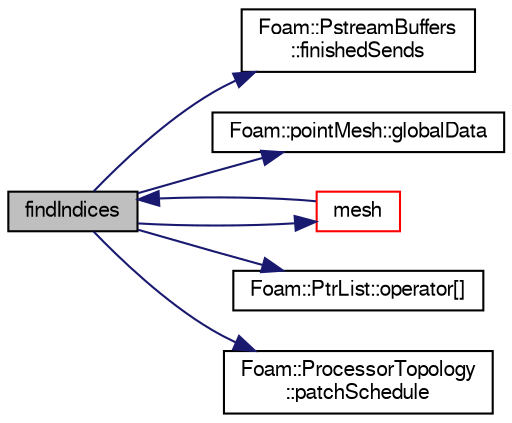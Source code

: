digraph "findIndices"
{
  bgcolor="transparent";
  edge [fontname="FreeSans",fontsize="10",labelfontname="FreeSans",labelfontsize="10"];
  node [fontname="FreeSans",fontsize="10",shape=record];
  rankdir="LR";
  Node47 [label="findIndices",height=0.2,width=0.4,color="black", fillcolor="grey75", style="filled", fontcolor="black"];
  Node47 -> Node48 [color="midnightblue",fontsize="10",style="solid",fontname="FreeSans"];
  Node48 [label="Foam::PstreamBuffers\l::finishedSends",height=0.2,width=0.4,color="black",URL="$a26254.html#a9a9e71480e6b0d1b6d8ef3450eb576ce",tooltip="Mark all sends as having been done. This will start receives. "];
  Node47 -> Node49 [color="midnightblue",fontsize="10",style="solid",fontname="FreeSans"];
  Node49 [label="Foam::pointMesh::globalData",height=0.2,width=0.4,color="black",URL="$a27246.html#a4ae7ecd5871ca5c2830c058848696b1d",tooltip="Return parallel info. "];
  Node47 -> Node50 [color="midnightblue",fontsize="10",style="solid",fontname="FreeSans"];
  Node50 [label="mesh",height=0.2,width=0.4,color="red",URL="$a27242.html#aef91dafeb65266e03215dad90e1d3ff8",tooltip="Return the mesh reference. "];
  Node50 -> Node47 [color="midnightblue",fontsize="10",style="solid",fontname="FreeSans"];
  Node47 -> Node53 [color="midnightblue",fontsize="10",style="solid",fontname="FreeSans"];
  Node53 [label="Foam::PtrList::operator[]",height=0.2,width=0.4,color="black",URL="$a25914.html#a92eab3a97cd59afdf63a26b0a90642a9",tooltip="Return element const reference. "];
  Node47 -> Node54 [color="midnightblue",fontsize="10",style="solid",fontname="FreeSans"];
  Node54 [label="Foam::ProcessorTopology\l::patchSchedule",height=0.2,width=0.4,color="black",URL="$a27614.html#a073c4059b610f8e1c1aee75fb7b074ab",tooltip="Order in which the patches should be initialised/evaluated. "];
}
